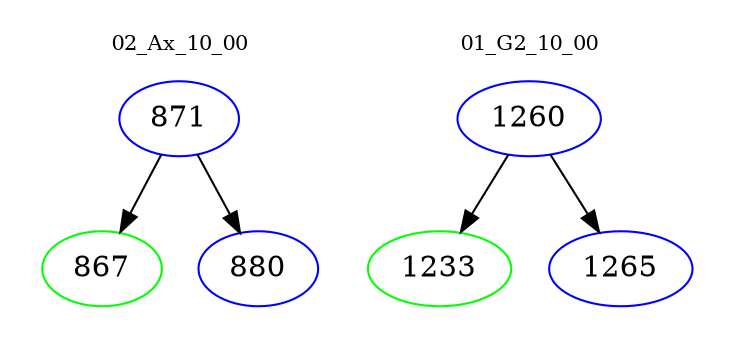 digraph{
subgraph cluster_0 {
color = white
label = "02_Ax_10_00";
fontsize=10;
T0_871 [label="871", color="blue"]
T0_871 -> T0_867 [color="black"]
T0_867 [label="867", color="green"]
T0_871 -> T0_880 [color="black"]
T0_880 [label="880", color="blue"]
}
subgraph cluster_1 {
color = white
label = "01_G2_10_00";
fontsize=10;
T1_1260 [label="1260", color="blue"]
T1_1260 -> T1_1233 [color="black"]
T1_1233 [label="1233", color="green"]
T1_1260 -> T1_1265 [color="black"]
T1_1265 [label="1265", color="blue"]
}
}
